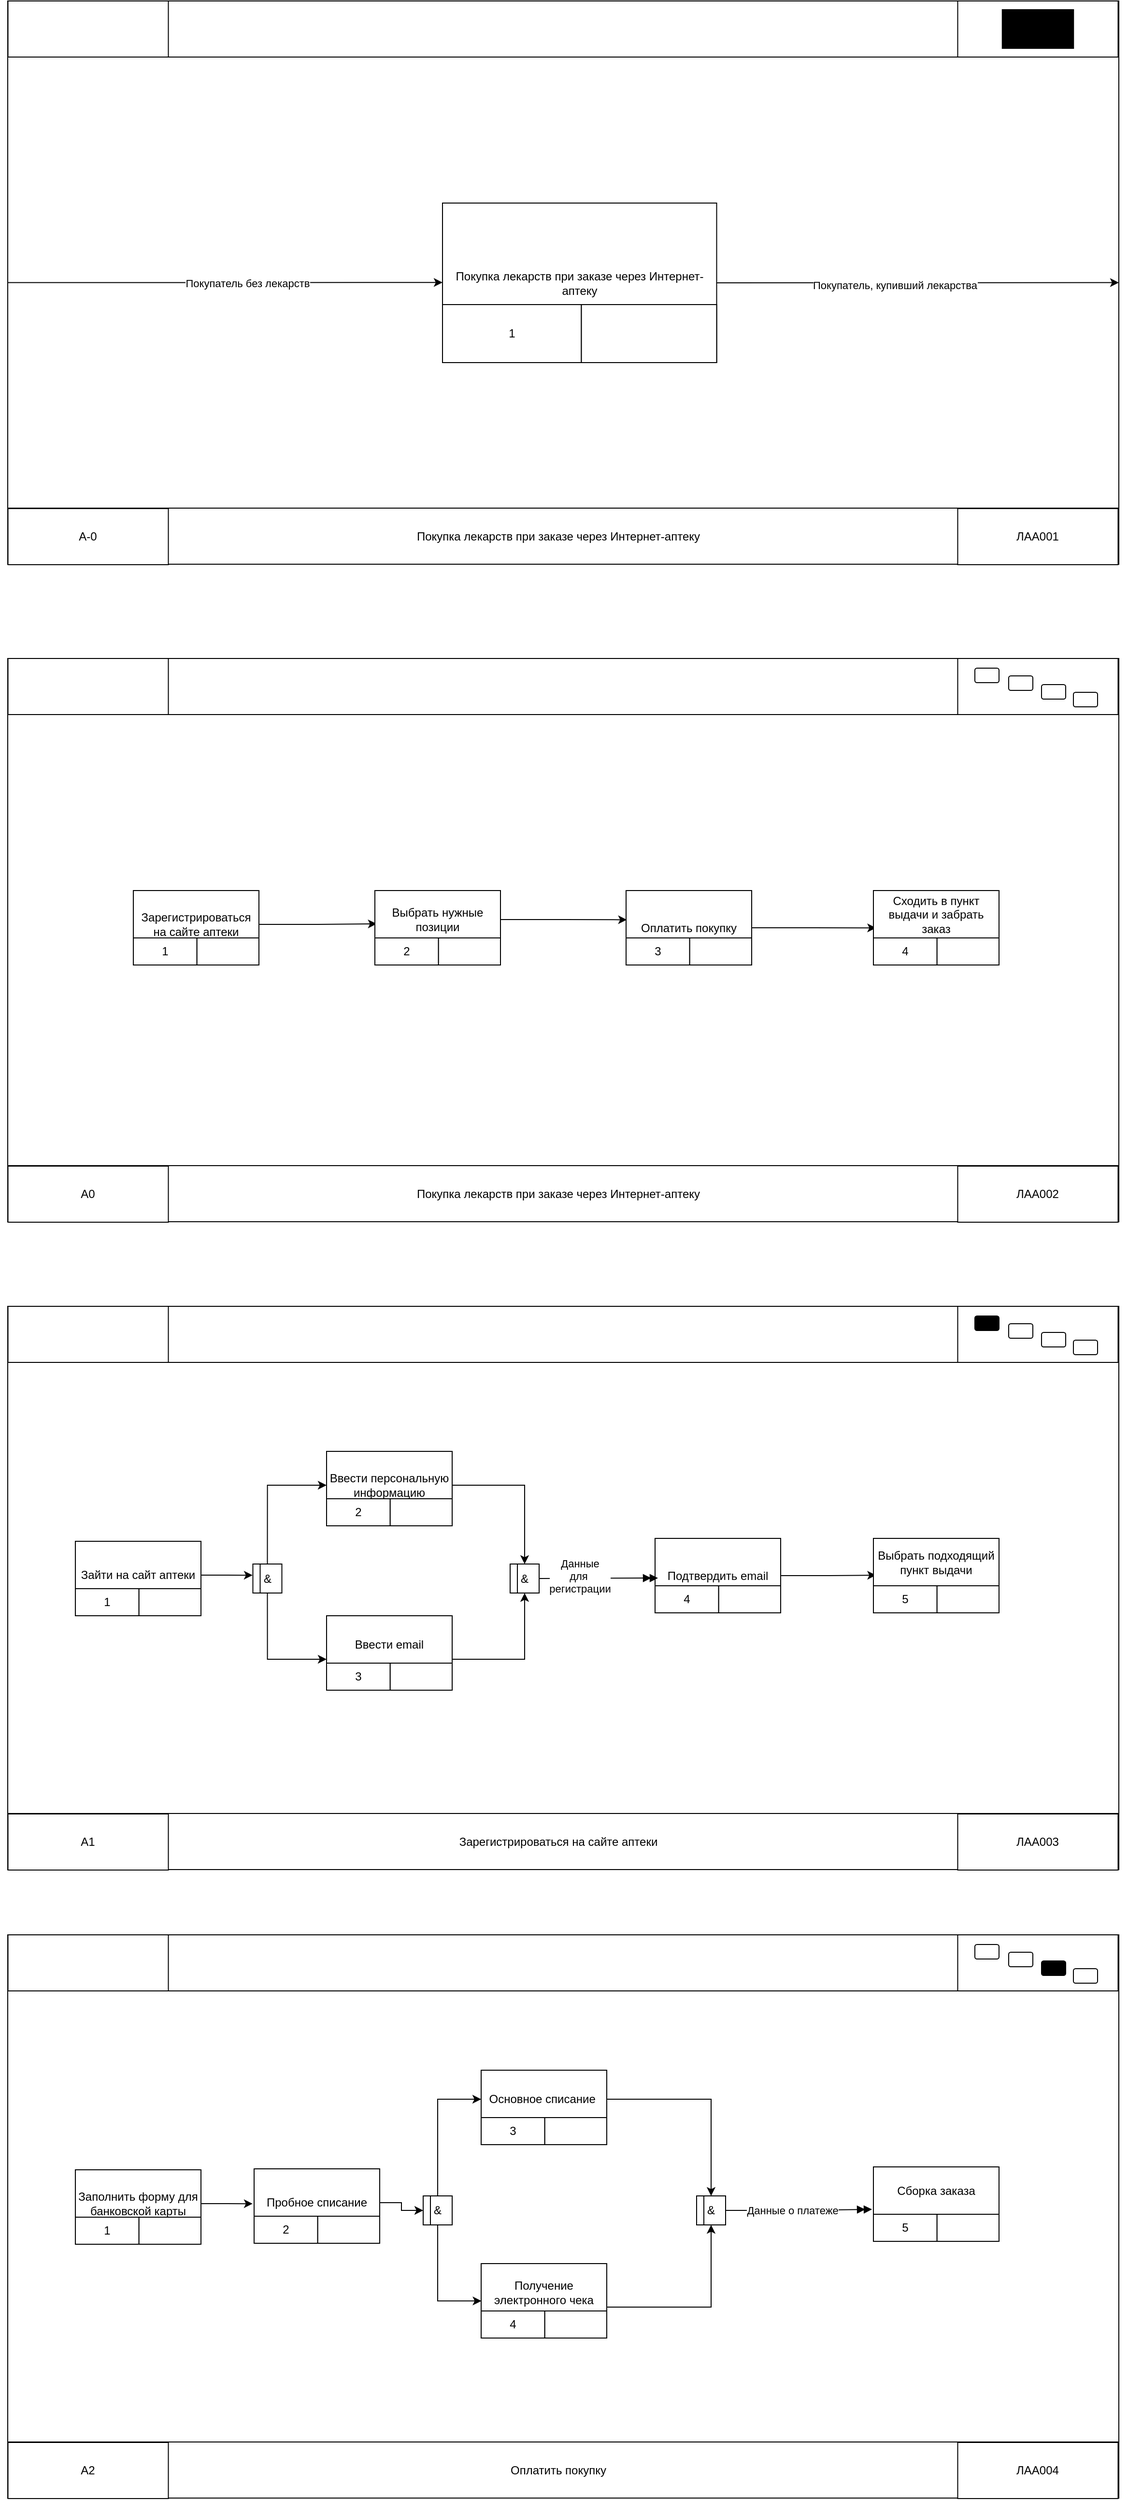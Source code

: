 <mxfile version="24.8.4">
  <diagram name="Страница — 1" id="iDgBp3p3cWLOvqGm2Bny">
    <mxGraphModel dx="2286" dy="-336" grid="1" gridSize="10" guides="1" tooltips="1" connect="1" arrows="1" fold="1" page="1" pageScale="1" pageWidth="827" pageHeight="1169" math="0" shadow="0">
      <root>
        <mxCell id="0" />
        <mxCell id="1" parent="0" />
        <mxCell id="Aoy_dAKOpZcUWK9nMYRk-1" value="" style="group" vertex="1" connectable="0" parent="1">
          <mxGeometry x="-330" y="1330" width="1150" height="583" as="geometry" />
        </mxCell>
        <mxCell id="Aoy_dAKOpZcUWK9nMYRk-2" value="" style="shape=process;whiteSpace=wrap;html=1;backgroundOutline=1;rotation=90;" vertex="1" parent="Aoy_dAKOpZcUWK9nMYRk-1">
          <mxGeometry x="283.75" y="-283.75" width="582.5" height="1150" as="geometry" />
        </mxCell>
        <mxCell id="Aoy_dAKOpZcUWK9nMYRk-3" value="" style="html=1;dashed=0;whiteSpace=wrap;" vertex="1" parent="Aoy_dAKOpZcUWK9nMYRk-1">
          <mxGeometry x="0.25" width="166" height="58" as="geometry" />
        </mxCell>
        <mxCell id="Aoy_dAKOpZcUWK9nMYRk-4" value="ЛАА001" style="html=1;dashed=0;whiteSpace=wrap;" vertex="1" parent="Aoy_dAKOpZcUWK9nMYRk-1">
          <mxGeometry x="983.25" y="525" width="166" height="58" as="geometry" />
        </mxCell>
        <mxCell id="Aoy_dAKOpZcUWK9nMYRk-5" value="" style="html=1;dashed=0;whiteSpace=wrap;" vertex="1" parent="Aoy_dAKOpZcUWK9nMYRk-1">
          <mxGeometry x="983.25" width="166" height="58" as="geometry" />
        </mxCell>
        <mxCell id="Aoy_dAKOpZcUWK9nMYRk-6" value="А-0" style="html=1;dashed=0;whiteSpace=wrap;" vertex="1" parent="Aoy_dAKOpZcUWK9nMYRk-1">
          <mxGeometry x="0.25" y="525" width="166" height="58" as="geometry" />
        </mxCell>
        <mxCell id="Aoy_dAKOpZcUWK9nMYRk-7" value="Покупка лекарств при заказе через Интернет-аптеку" style="text;html=1;align=center;verticalAlign=middle;whiteSpace=wrap;rounded=0;" vertex="1" parent="Aoy_dAKOpZcUWK9nMYRk-1">
          <mxGeometry x="160" y="539" width="820" height="30" as="geometry" />
        </mxCell>
        <mxCell id="Aoy_dAKOpZcUWK9nMYRk-8" value="" style="html=1;dashed=0;whiteSpace=wrap;fillColor=#000000;" vertex="1" parent="Aoy_dAKOpZcUWK9nMYRk-1">
          <mxGeometry x="1029.38" y="9" width="73.75" height="40" as="geometry" />
        </mxCell>
        <mxCell id="Aoy_dAKOpZcUWK9nMYRk-10" value="" style="endArrow=classic;html=1;rounded=0;exitX=0.5;exitY=1;exitDx=0;exitDy=0;entryX=0;entryY=0.498;entryDx=0;entryDy=0;entryPerimeter=0;" edge="1" parent="Aoy_dAKOpZcUWK9nMYRk-1" source="Aoy_dAKOpZcUWK9nMYRk-2" target="Aoy_dAKOpZcUWK9nMYRk-18">
          <mxGeometry width="50" height="50" relative="1" as="geometry">
            <mxPoint x="546.25" y="335" as="sourcePoint" />
            <mxPoint x="445" y="291.25" as="targetPoint" />
          </mxGeometry>
        </mxCell>
        <mxCell id="Aoy_dAKOpZcUWK9nMYRk-11" value="Покупатель без лекарств" style="edgeLabel;html=1;align=center;verticalAlign=middle;resizable=0;points=[];" vertex="1" connectable="0" parent="Aoy_dAKOpZcUWK9nMYRk-10">
          <mxGeometry x="0.1" y="-1" relative="1" as="geometry">
            <mxPoint as="offset" />
          </mxGeometry>
        </mxCell>
        <mxCell id="Aoy_dAKOpZcUWK9nMYRk-12" value="" style="endArrow=classic;html=1;rounded=0;entryX=0.5;entryY=0;entryDx=0;entryDy=0;exitX=1;exitY=0.5;exitDx=0;exitDy=0;" edge="1" parent="Aoy_dAKOpZcUWK9nMYRk-1" source="Aoy_dAKOpZcUWK9nMYRk-18" target="Aoy_dAKOpZcUWK9nMYRk-2">
          <mxGeometry width="50" height="50" relative="1" as="geometry">
            <mxPoint x="705" y="291.25" as="sourcePoint" />
            <mxPoint x="596.25" y="285" as="targetPoint" />
          </mxGeometry>
        </mxCell>
        <mxCell id="Aoy_dAKOpZcUWK9nMYRk-13" value="Покупатель, купивший лекарства" style="edgeLabel;html=1;align=center;verticalAlign=middle;resizable=0;points=[];" vertex="1" connectable="0" parent="Aoy_dAKOpZcUWK9nMYRk-12">
          <mxGeometry x="-0.119" y="-2" relative="1" as="geometry">
            <mxPoint as="offset" />
          </mxGeometry>
        </mxCell>
        <mxCell id="Aoy_dAKOpZcUWK9nMYRk-22" value="" style="group" vertex="1" connectable="0" parent="Aoy_dAKOpZcUWK9nMYRk-1">
          <mxGeometry x="450" y="209" width="283.75" height="165" as="geometry" />
        </mxCell>
        <mxCell id="Aoy_dAKOpZcUWK9nMYRk-18" value="Покупка лекарств при заказе через Интернет-аптеку" style="rounded=0;whiteSpace=wrap;html=1;" vertex="1" parent="Aoy_dAKOpZcUWK9nMYRk-22">
          <mxGeometry width="283.75" height="165" as="geometry" />
        </mxCell>
        <mxCell id="Aoy_dAKOpZcUWK9nMYRk-20" value="1" style="rounded=0;whiteSpace=wrap;html=1;" vertex="1" parent="Aoy_dAKOpZcUWK9nMYRk-22">
          <mxGeometry y="105" width="143.75" height="60" as="geometry" />
        </mxCell>
        <mxCell id="Aoy_dAKOpZcUWK9nMYRk-19" value="" style="rounded=0;whiteSpace=wrap;html=1;" vertex="1" parent="Aoy_dAKOpZcUWK9nMYRk-22">
          <mxGeometry x="143.75" y="105" width="140" height="60" as="geometry" />
        </mxCell>
        <mxCell id="Aoy_dAKOpZcUWK9nMYRk-23" value="" style="group" vertex="1" connectable="0" parent="1">
          <mxGeometry x="-330" y="2010" width="1150" height="583" as="geometry" />
        </mxCell>
        <mxCell id="Aoy_dAKOpZcUWK9nMYRk-24" value="" style="shape=process;whiteSpace=wrap;html=1;backgroundOutline=1;rotation=90;" vertex="1" parent="Aoy_dAKOpZcUWK9nMYRk-23">
          <mxGeometry x="283.75" y="-283.75" width="582.5" height="1150" as="geometry" />
        </mxCell>
        <mxCell id="Aoy_dAKOpZcUWK9nMYRk-25" value="" style="html=1;dashed=0;whiteSpace=wrap;" vertex="1" parent="Aoy_dAKOpZcUWK9nMYRk-23">
          <mxGeometry x="0.25" width="166" height="58" as="geometry" />
        </mxCell>
        <mxCell id="Aoy_dAKOpZcUWK9nMYRk-26" value="ЛАА002" style="html=1;dashed=0;whiteSpace=wrap;" vertex="1" parent="Aoy_dAKOpZcUWK9nMYRk-23">
          <mxGeometry x="983.25" y="525" width="166" height="58" as="geometry" />
        </mxCell>
        <mxCell id="Aoy_dAKOpZcUWK9nMYRk-27" value="" style="html=1;dashed=0;whiteSpace=wrap;" vertex="1" parent="Aoy_dAKOpZcUWK9nMYRk-23">
          <mxGeometry x="983.25" width="166" height="58" as="geometry" />
        </mxCell>
        <mxCell id="Aoy_dAKOpZcUWK9nMYRk-28" value="А0" style="html=1;dashed=0;whiteSpace=wrap;" vertex="1" parent="Aoy_dAKOpZcUWK9nMYRk-23">
          <mxGeometry x="0.25" y="525" width="166" height="58" as="geometry" />
        </mxCell>
        <mxCell id="Aoy_dAKOpZcUWK9nMYRk-29" value="Покупка лекарств при заказе через Интернет-аптеку" style="text;html=1;align=center;verticalAlign=middle;whiteSpace=wrap;rounded=0;" vertex="1" parent="Aoy_dAKOpZcUWK9nMYRk-23">
          <mxGeometry x="160" y="539" width="820" height="30" as="geometry" />
        </mxCell>
        <mxCell id="Aoy_dAKOpZcUWK9nMYRk-56" value="" style="rounded=1;whiteSpace=wrap;html=1;" vertex="1" parent="Aoy_dAKOpZcUWK9nMYRk-23">
          <mxGeometry x="1001" y="10" width="25" height="15" as="geometry" />
        </mxCell>
        <mxCell id="Aoy_dAKOpZcUWK9nMYRk-57" value="" style="rounded=1;whiteSpace=wrap;html=1;" vertex="1" parent="Aoy_dAKOpZcUWK9nMYRk-23">
          <mxGeometry x="1036" y="18" width="25" height="15" as="geometry" />
        </mxCell>
        <mxCell id="Aoy_dAKOpZcUWK9nMYRk-58" value="" style="rounded=1;whiteSpace=wrap;html=1;" vertex="1" parent="Aoy_dAKOpZcUWK9nMYRk-23">
          <mxGeometry x="1070" y="27" width="25" height="15" as="geometry" />
        </mxCell>
        <mxCell id="Aoy_dAKOpZcUWK9nMYRk-59" value="" style="rounded=1;whiteSpace=wrap;html=1;" vertex="1" parent="Aoy_dAKOpZcUWK9nMYRk-23">
          <mxGeometry x="1103" y="35" width="25" height="15" as="geometry" />
        </mxCell>
        <mxCell id="Aoy_dAKOpZcUWK9nMYRk-65" value="" style="group" vertex="1" connectable="0" parent="Aoy_dAKOpZcUWK9nMYRk-23">
          <mxGeometry x="130" y="240" width="130" height="77" as="geometry" />
        </mxCell>
        <mxCell id="Aoy_dAKOpZcUWK9nMYRk-93" style="edgeStyle=orthogonalEdgeStyle;rounded=0;orthogonalLoop=1;jettySize=auto;html=1;exitX=1;exitY=0.5;exitDx=0;exitDy=0;" edge="1" parent="Aoy_dAKOpZcUWK9nMYRk-65" source="Aoy_dAKOpZcUWK9nMYRk-66">
          <mxGeometry relative="1" as="geometry">
            <mxPoint x="251.895" y="34.421" as="targetPoint" />
          </mxGeometry>
        </mxCell>
        <mxCell id="Aoy_dAKOpZcUWK9nMYRk-66" value="Зарегистрироваться на сайте аптеки" style="rounded=0;whiteSpace=wrap;html=1;" vertex="1" parent="Aoy_dAKOpZcUWK9nMYRk-65">
          <mxGeometry width="130" height="70" as="geometry" />
        </mxCell>
        <mxCell id="Aoy_dAKOpZcUWK9nMYRk-67" value="1" style="rounded=0;whiteSpace=wrap;html=1;" vertex="1" parent="Aoy_dAKOpZcUWK9nMYRk-65">
          <mxGeometry y="49.0" width="65.859" height="28" as="geometry" />
        </mxCell>
        <mxCell id="Aoy_dAKOpZcUWK9nMYRk-68" value="" style="rounded=0;whiteSpace=wrap;html=1;" vertex="1" parent="Aoy_dAKOpZcUWK9nMYRk-65">
          <mxGeometry x="65.859" y="49.0" width="64.141" height="28" as="geometry" />
        </mxCell>
        <mxCell id="Aoy_dAKOpZcUWK9nMYRk-85" value="" style="group" vertex="1" connectable="0" parent="Aoy_dAKOpZcUWK9nMYRk-23">
          <mxGeometry x="640" y="240" width="130" height="77" as="geometry" />
        </mxCell>
        <mxCell id="Aoy_dAKOpZcUWK9nMYRk-96" style="edgeStyle=orthogonalEdgeStyle;rounded=0;orthogonalLoop=1;jettySize=auto;html=1;exitX=1;exitY=0.5;exitDx=0;exitDy=0;" edge="1" parent="Aoy_dAKOpZcUWK9nMYRk-85" source="Aoy_dAKOpZcUWK9nMYRk-86">
          <mxGeometry relative="1" as="geometry">
            <mxPoint x="258.737" y="38.632" as="targetPoint" />
          </mxGeometry>
        </mxCell>
        <mxCell id="Aoy_dAKOpZcUWK9nMYRk-86" value="Оплатить покупку" style="rounded=0;whiteSpace=wrap;html=1;" vertex="1" parent="Aoy_dAKOpZcUWK9nMYRk-85">
          <mxGeometry width="130" height="77" as="geometry" />
        </mxCell>
        <mxCell id="Aoy_dAKOpZcUWK9nMYRk-87" value="3" style="rounded=0;whiteSpace=wrap;html=1;" vertex="1" parent="Aoy_dAKOpZcUWK9nMYRk-85">
          <mxGeometry y="49.0" width="65.859" height="28" as="geometry" />
        </mxCell>
        <mxCell id="Aoy_dAKOpZcUWK9nMYRk-88" value="" style="rounded=0;whiteSpace=wrap;html=1;" vertex="1" parent="Aoy_dAKOpZcUWK9nMYRk-85">
          <mxGeometry x="65.859" y="49.0" width="64.141" height="28" as="geometry" />
        </mxCell>
        <mxCell id="Aoy_dAKOpZcUWK9nMYRk-81" value="" style="group" vertex="1" connectable="0" parent="Aoy_dAKOpZcUWK9nMYRk-23">
          <mxGeometry x="380" y="240" width="160" height="150.5" as="geometry" />
        </mxCell>
        <mxCell id="Aoy_dAKOpZcUWK9nMYRk-94" style="edgeStyle=orthogonalEdgeStyle;rounded=0;orthogonalLoop=1;jettySize=auto;html=1;exitX=1;exitY=0.5;exitDx=0;exitDy=0;" edge="1" parent="Aoy_dAKOpZcUWK9nMYRk-81" source="Aoy_dAKOpZcUWK9nMYRk-82">
          <mxGeometry relative="1" as="geometry">
            <mxPoint x="260.842" y="30.211" as="targetPoint" />
          </mxGeometry>
        </mxCell>
        <mxCell id="Aoy_dAKOpZcUWK9nMYRk-82" value="Выбрать нужные позиции" style="rounded=0;whiteSpace=wrap;html=1;" vertex="1" parent="Aoy_dAKOpZcUWK9nMYRk-81">
          <mxGeometry width="130" height="60" as="geometry" />
        </mxCell>
        <mxCell id="Aoy_dAKOpZcUWK9nMYRk-83" value="2" style="rounded=0;whiteSpace=wrap;html=1;" vertex="1" parent="Aoy_dAKOpZcUWK9nMYRk-81">
          <mxGeometry y="49.0" width="65.859" height="28" as="geometry" />
        </mxCell>
        <mxCell id="Aoy_dAKOpZcUWK9nMYRk-84" value="" style="rounded=0;whiteSpace=wrap;html=1;" vertex="1" parent="Aoy_dAKOpZcUWK9nMYRk-81">
          <mxGeometry x="65.859" y="49.0" width="64.141" height="28" as="geometry" />
        </mxCell>
        <mxCell id="Aoy_dAKOpZcUWK9nMYRk-89" value="" style="group" vertex="1" connectable="0" parent="Aoy_dAKOpZcUWK9nMYRk-23">
          <mxGeometry x="896" y="240" width="130" height="77" as="geometry" />
        </mxCell>
        <mxCell id="Aoy_dAKOpZcUWK9nMYRk-90" value="Сходить в пункт выдачи и забрать заказ" style="rounded=0;whiteSpace=wrap;html=1;" vertex="1" parent="Aoy_dAKOpZcUWK9nMYRk-89">
          <mxGeometry width="130" height="50" as="geometry" />
        </mxCell>
        <mxCell id="Aoy_dAKOpZcUWK9nMYRk-91" value="4" style="rounded=0;whiteSpace=wrap;html=1;" vertex="1" parent="Aoy_dAKOpZcUWK9nMYRk-89">
          <mxGeometry y="49.0" width="65.859" height="28" as="geometry" />
        </mxCell>
        <mxCell id="Aoy_dAKOpZcUWK9nMYRk-92" value="" style="rounded=0;whiteSpace=wrap;html=1;" vertex="1" parent="Aoy_dAKOpZcUWK9nMYRk-89">
          <mxGeometry x="65.859" y="49.0" width="64.141" height="28" as="geometry" />
        </mxCell>
        <mxCell id="Aoy_dAKOpZcUWK9nMYRk-97" value="" style="group" vertex="1" connectable="0" parent="1">
          <mxGeometry x="-330" y="2680" width="1150" height="583" as="geometry" />
        </mxCell>
        <mxCell id="Aoy_dAKOpZcUWK9nMYRk-98" value="" style="shape=process;whiteSpace=wrap;html=1;backgroundOutline=1;rotation=90;" vertex="1" parent="Aoy_dAKOpZcUWK9nMYRk-97">
          <mxGeometry x="283.75" y="-283.75" width="582.5" height="1150" as="geometry" />
        </mxCell>
        <mxCell id="Aoy_dAKOpZcUWK9nMYRk-99" value="" style="html=1;dashed=0;whiteSpace=wrap;" vertex="1" parent="Aoy_dAKOpZcUWK9nMYRk-97">
          <mxGeometry x="0.25" width="166" height="58" as="geometry" />
        </mxCell>
        <mxCell id="Aoy_dAKOpZcUWK9nMYRk-100" value="ЛАА003" style="html=1;dashed=0;whiteSpace=wrap;" vertex="1" parent="Aoy_dAKOpZcUWK9nMYRk-97">
          <mxGeometry x="983.25" y="525" width="166" height="58" as="geometry" />
        </mxCell>
        <mxCell id="Aoy_dAKOpZcUWK9nMYRk-101" value="" style="html=1;dashed=0;whiteSpace=wrap;" vertex="1" parent="Aoy_dAKOpZcUWK9nMYRk-97">
          <mxGeometry x="983.25" width="166" height="58" as="geometry" />
        </mxCell>
        <mxCell id="Aoy_dAKOpZcUWK9nMYRk-102" value="А1" style="html=1;dashed=0;whiteSpace=wrap;" vertex="1" parent="Aoy_dAKOpZcUWK9nMYRk-97">
          <mxGeometry x="0.25" y="525" width="166" height="58" as="geometry" />
        </mxCell>
        <mxCell id="Aoy_dAKOpZcUWK9nMYRk-103" value="Зарегистрироваться на сайте аптеки" style="text;html=1;align=center;verticalAlign=middle;whiteSpace=wrap;rounded=0;" vertex="1" parent="Aoy_dAKOpZcUWK9nMYRk-97">
          <mxGeometry x="160" y="539" width="820" height="30" as="geometry" />
        </mxCell>
        <mxCell id="Aoy_dAKOpZcUWK9nMYRk-104" value="" style="rounded=1;whiteSpace=wrap;html=1;fillColor=#000000;" vertex="1" parent="Aoy_dAKOpZcUWK9nMYRk-97">
          <mxGeometry x="1001" y="10" width="25" height="15" as="geometry" />
        </mxCell>
        <mxCell id="Aoy_dAKOpZcUWK9nMYRk-105" value="" style="rounded=1;whiteSpace=wrap;html=1;" vertex="1" parent="Aoy_dAKOpZcUWK9nMYRk-97">
          <mxGeometry x="1036" y="18" width="25" height="15" as="geometry" />
        </mxCell>
        <mxCell id="Aoy_dAKOpZcUWK9nMYRk-106" value="" style="rounded=1;whiteSpace=wrap;html=1;" vertex="1" parent="Aoy_dAKOpZcUWK9nMYRk-97">
          <mxGeometry x="1070" y="27" width="25" height="15" as="geometry" />
        </mxCell>
        <mxCell id="Aoy_dAKOpZcUWK9nMYRk-107" value="" style="rounded=1;whiteSpace=wrap;html=1;" vertex="1" parent="Aoy_dAKOpZcUWK9nMYRk-97">
          <mxGeometry x="1103" y="35" width="25" height="15" as="geometry" />
        </mxCell>
        <mxCell id="Aoy_dAKOpZcUWK9nMYRk-108" value="" style="group" vertex="1" connectable="0" parent="Aoy_dAKOpZcUWK9nMYRk-97">
          <mxGeometry x="330" y="150" width="130" height="77" as="geometry" />
        </mxCell>
        <mxCell id="Aoy_dAKOpZcUWK9nMYRk-110" value="Ввести персональную информацию" style="rounded=0;whiteSpace=wrap;html=1;" vertex="1" parent="Aoy_dAKOpZcUWK9nMYRk-108">
          <mxGeometry width="130" height="70" as="geometry" />
        </mxCell>
        <mxCell id="Aoy_dAKOpZcUWK9nMYRk-111" value="2" style="rounded=0;whiteSpace=wrap;html=1;" vertex="1" parent="Aoy_dAKOpZcUWK9nMYRk-108">
          <mxGeometry y="49.0" width="65.859" height="28" as="geometry" />
        </mxCell>
        <mxCell id="Aoy_dAKOpZcUWK9nMYRk-112" value="" style="rounded=0;whiteSpace=wrap;html=1;" vertex="1" parent="Aoy_dAKOpZcUWK9nMYRk-108">
          <mxGeometry x="65.859" y="49.0" width="64.141" height="28" as="geometry" />
        </mxCell>
        <mxCell id="Aoy_dAKOpZcUWK9nMYRk-113" value="" style="group" vertex="1" connectable="0" parent="Aoy_dAKOpZcUWK9nMYRk-97">
          <mxGeometry x="670" y="240" width="130" height="77" as="geometry" />
        </mxCell>
        <mxCell id="Aoy_dAKOpZcUWK9nMYRk-185" style="edgeStyle=orthogonalEdgeStyle;rounded=0;orthogonalLoop=1;jettySize=auto;html=1;exitX=1;exitY=0.5;exitDx=0;exitDy=0;" edge="1" parent="Aoy_dAKOpZcUWK9nMYRk-113" source="Aoy_dAKOpZcUWK9nMYRk-115">
          <mxGeometry relative="1" as="geometry">
            <mxPoint x="228.737" y="38.105" as="targetPoint" />
          </mxGeometry>
        </mxCell>
        <mxCell id="Aoy_dAKOpZcUWK9nMYRk-115" value="Подтвердить email" style="rounded=0;whiteSpace=wrap;html=1;" vertex="1" parent="Aoy_dAKOpZcUWK9nMYRk-113">
          <mxGeometry width="130" height="77" as="geometry" />
        </mxCell>
        <mxCell id="Aoy_dAKOpZcUWK9nMYRk-116" value="4" style="rounded=0;whiteSpace=wrap;html=1;" vertex="1" parent="Aoy_dAKOpZcUWK9nMYRk-113">
          <mxGeometry y="49.0" width="65.859" height="28" as="geometry" />
        </mxCell>
        <mxCell id="Aoy_dAKOpZcUWK9nMYRk-117" value="" style="rounded=0;whiteSpace=wrap;html=1;" vertex="1" parent="Aoy_dAKOpZcUWK9nMYRk-113">
          <mxGeometry x="65.859" y="49.0" width="64.141" height="28" as="geometry" />
        </mxCell>
        <mxCell id="Aoy_dAKOpZcUWK9nMYRk-118" value="" style="group" vertex="1" connectable="0" parent="Aoy_dAKOpZcUWK9nMYRk-97">
          <mxGeometry x="330" y="320" width="160" height="150.5" as="geometry" />
        </mxCell>
        <mxCell id="Aoy_dAKOpZcUWK9nMYRk-120" value="Ввести email" style="rounded=0;whiteSpace=wrap;html=1;" vertex="1" parent="Aoy_dAKOpZcUWK9nMYRk-118">
          <mxGeometry width="130" height="60" as="geometry" />
        </mxCell>
        <mxCell id="Aoy_dAKOpZcUWK9nMYRk-121" value="3" style="rounded=0;whiteSpace=wrap;html=1;" vertex="1" parent="Aoy_dAKOpZcUWK9nMYRk-118">
          <mxGeometry y="49.0" width="65.859" height="28" as="geometry" />
        </mxCell>
        <mxCell id="Aoy_dAKOpZcUWK9nMYRk-122" value="" style="rounded=0;whiteSpace=wrap;html=1;" vertex="1" parent="Aoy_dAKOpZcUWK9nMYRk-118">
          <mxGeometry x="65.859" y="49.0" width="64.141" height="28" as="geometry" />
        </mxCell>
        <mxCell id="Aoy_dAKOpZcUWK9nMYRk-123" value="" style="group" vertex="1" connectable="0" parent="Aoy_dAKOpZcUWK9nMYRk-97">
          <mxGeometry x="896" y="240" width="130" height="77" as="geometry" />
        </mxCell>
        <mxCell id="Aoy_dAKOpZcUWK9nMYRk-124" value="Выбрать подходящий пункт выдачи" style="rounded=0;whiteSpace=wrap;html=1;" vertex="1" parent="Aoy_dAKOpZcUWK9nMYRk-123">
          <mxGeometry width="130" height="50" as="geometry" />
        </mxCell>
        <mxCell id="Aoy_dAKOpZcUWK9nMYRk-125" value="5" style="rounded=0;whiteSpace=wrap;html=1;" vertex="1" parent="Aoy_dAKOpZcUWK9nMYRk-123">
          <mxGeometry y="49.0" width="65.859" height="28" as="geometry" />
        </mxCell>
        <mxCell id="Aoy_dAKOpZcUWK9nMYRk-126" value="" style="rounded=0;whiteSpace=wrap;html=1;" vertex="1" parent="Aoy_dAKOpZcUWK9nMYRk-123">
          <mxGeometry x="65.859" y="49.0" width="64.141" height="28" as="geometry" />
        </mxCell>
        <mxCell id="Aoy_dAKOpZcUWK9nMYRk-127" value="" style="group" vertex="1" connectable="0" parent="Aoy_dAKOpZcUWK9nMYRk-97">
          <mxGeometry x="70" y="243" width="130" height="77" as="geometry" />
        </mxCell>
        <mxCell id="Aoy_dAKOpZcUWK9nMYRk-136" style="edgeStyle=orthogonalEdgeStyle;rounded=0;orthogonalLoop=1;jettySize=auto;html=1;exitX=1;exitY=0.5;exitDx=0;exitDy=0;" edge="1" parent="Aoy_dAKOpZcUWK9nMYRk-127" source="Aoy_dAKOpZcUWK9nMYRk-129">
          <mxGeometry relative="1" as="geometry">
            <mxPoint x="183.474" y="35.105" as="targetPoint" />
          </mxGeometry>
        </mxCell>
        <mxCell id="Aoy_dAKOpZcUWK9nMYRk-129" value="Зайти на сайт аптеки" style="rounded=0;whiteSpace=wrap;html=1;" vertex="1" parent="Aoy_dAKOpZcUWK9nMYRk-127">
          <mxGeometry width="130" height="70" as="geometry" />
        </mxCell>
        <mxCell id="Aoy_dAKOpZcUWK9nMYRk-130" value="1" style="rounded=0;whiteSpace=wrap;html=1;" vertex="1" parent="Aoy_dAKOpZcUWK9nMYRk-127">
          <mxGeometry y="49.0" width="65.859" height="28" as="geometry" />
        </mxCell>
        <mxCell id="Aoy_dAKOpZcUWK9nMYRk-131" value="" style="rounded=0;whiteSpace=wrap;html=1;" vertex="1" parent="Aoy_dAKOpZcUWK9nMYRk-127">
          <mxGeometry x="65.859" y="49.0" width="64.141" height="28" as="geometry" />
        </mxCell>
        <mxCell id="Aoy_dAKOpZcUWK9nMYRk-135" value="" style="group" vertex="1" connectable="0" parent="Aoy_dAKOpZcUWK9nMYRk-97">
          <mxGeometry x="253.75" y="266.5" width="30" height="30" as="geometry" />
        </mxCell>
        <mxCell id="Aoy_dAKOpZcUWK9nMYRk-133" value="&amp;amp;" style="rounded=0;whiteSpace=wrap;html=1;" vertex="1" parent="Aoy_dAKOpZcUWK9nMYRk-135">
          <mxGeometry width="30" height="30" as="geometry" />
        </mxCell>
        <mxCell id="Aoy_dAKOpZcUWK9nMYRk-134" value="" style="endArrow=none;html=1;rounded=0;entryX=0.25;entryY=0;entryDx=0;entryDy=0;exitX=0.25;exitY=1;exitDx=0;exitDy=0;" edge="1" parent="Aoy_dAKOpZcUWK9nMYRk-135" source="Aoy_dAKOpZcUWK9nMYRk-133" target="Aoy_dAKOpZcUWK9nMYRk-133">
          <mxGeometry width="50" height="50" relative="1" as="geometry">
            <mxPoint x="40" y="60" as="sourcePoint" />
            <mxPoint x="90" y="10" as="targetPoint" />
          </mxGeometry>
        </mxCell>
        <mxCell id="Aoy_dAKOpZcUWK9nMYRk-137" style="edgeStyle=orthogonalEdgeStyle;rounded=0;orthogonalLoop=1;jettySize=auto;html=1;exitX=0.5;exitY=0;exitDx=0;exitDy=0;entryX=0;entryY=0.5;entryDx=0;entryDy=0;" edge="1" parent="Aoy_dAKOpZcUWK9nMYRk-97" source="Aoy_dAKOpZcUWK9nMYRk-133" target="Aoy_dAKOpZcUWK9nMYRk-110">
          <mxGeometry relative="1" as="geometry" />
        </mxCell>
        <mxCell id="Aoy_dAKOpZcUWK9nMYRk-138" style="edgeStyle=orthogonalEdgeStyle;rounded=0;orthogonalLoop=1;jettySize=auto;html=1;exitX=0.5;exitY=1;exitDx=0;exitDy=0;entryX=0;entryY=0.75;entryDx=0;entryDy=0;" edge="1" parent="Aoy_dAKOpZcUWK9nMYRk-97" source="Aoy_dAKOpZcUWK9nMYRk-133" target="Aoy_dAKOpZcUWK9nMYRk-120">
          <mxGeometry relative="1" as="geometry" />
        </mxCell>
        <mxCell id="Aoy_dAKOpZcUWK9nMYRk-177" value="" style="group" vertex="1" connectable="0" parent="Aoy_dAKOpZcUWK9nMYRk-97">
          <mxGeometry x="520" y="266.5" width="30" height="30" as="geometry" />
        </mxCell>
        <mxCell id="Aoy_dAKOpZcUWK9nMYRk-183" style="edgeStyle=orthogonalEdgeStyle;rounded=0;orthogonalLoop=1;jettySize=auto;html=1;exitX=1;exitY=0.5;exitDx=0;exitDy=0;endArrow=doubleBlock;endFill=1;" edge="1" parent="Aoy_dAKOpZcUWK9nMYRk-177" source="Aoy_dAKOpZcUWK9nMYRk-178">
          <mxGeometry relative="1" as="geometry">
            <mxPoint x="153" y="14.5" as="targetPoint" />
          </mxGeometry>
        </mxCell>
        <mxCell id="Aoy_dAKOpZcUWK9nMYRk-184" value="Данные&lt;div&gt;для&amp;nbsp;&lt;/div&gt;&lt;div&gt;регистрации&lt;/div&gt;" style="edgeLabel;html=1;align=center;verticalAlign=middle;resizable=0;points=[];" vertex="1" connectable="0" parent="Aoy_dAKOpZcUWK9nMYRk-183">
          <mxGeometry x="-0.317" y="3" relative="1" as="geometry">
            <mxPoint as="offset" />
          </mxGeometry>
        </mxCell>
        <mxCell id="Aoy_dAKOpZcUWK9nMYRk-178" value="&amp;amp;" style="rounded=0;whiteSpace=wrap;html=1;" vertex="1" parent="Aoy_dAKOpZcUWK9nMYRk-177">
          <mxGeometry width="30" height="30" as="geometry" />
        </mxCell>
        <mxCell id="Aoy_dAKOpZcUWK9nMYRk-179" value="" style="endArrow=none;html=1;rounded=0;entryX=0.25;entryY=0;entryDx=0;entryDy=0;exitX=0.25;exitY=1;exitDx=0;exitDy=0;" edge="1" parent="Aoy_dAKOpZcUWK9nMYRk-177" source="Aoy_dAKOpZcUWK9nMYRk-178" target="Aoy_dAKOpZcUWK9nMYRk-178">
          <mxGeometry width="50" height="50" relative="1" as="geometry">
            <mxPoint x="40" y="60" as="sourcePoint" />
            <mxPoint x="90" y="10" as="targetPoint" />
          </mxGeometry>
        </mxCell>
        <mxCell id="Aoy_dAKOpZcUWK9nMYRk-180" style="edgeStyle=orthogonalEdgeStyle;rounded=0;orthogonalLoop=1;jettySize=auto;html=1;exitX=1;exitY=0.5;exitDx=0;exitDy=0;entryX=0.5;entryY=0;entryDx=0;entryDy=0;" edge="1" parent="Aoy_dAKOpZcUWK9nMYRk-97" source="Aoy_dAKOpZcUWK9nMYRk-110" target="Aoy_dAKOpZcUWK9nMYRk-178">
          <mxGeometry relative="1" as="geometry" />
        </mxCell>
        <mxCell id="Aoy_dAKOpZcUWK9nMYRk-182" style="edgeStyle=orthogonalEdgeStyle;rounded=0;orthogonalLoop=1;jettySize=auto;html=1;exitX=1;exitY=0.75;exitDx=0;exitDy=0;entryX=0.5;entryY=1;entryDx=0;entryDy=0;" edge="1" parent="Aoy_dAKOpZcUWK9nMYRk-97" source="Aoy_dAKOpZcUWK9nMYRk-120" target="Aoy_dAKOpZcUWK9nMYRk-178">
          <mxGeometry relative="1" as="geometry" />
        </mxCell>
        <mxCell id="Aoy_dAKOpZcUWK9nMYRk-187" value="" style="group;fillColor=default;" vertex="1" connectable="0" parent="1">
          <mxGeometry x="-330" y="3330" width="1150" height="583" as="geometry" />
        </mxCell>
        <mxCell id="Aoy_dAKOpZcUWK9nMYRk-188" value="" style="shape=process;whiteSpace=wrap;html=1;backgroundOutline=1;rotation=90;" vertex="1" parent="Aoy_dAKOpZcUWK9nMYRk-187">
          <mxGeometry x="283.75" y="-283.75" width="582.5" height="1150" as="geometry" />
        </mxCell>
        <mxCell id="Aoy_dAKOpZcUWK9nMYRk-189" value="" style="html=1;dashed=0;whiteSpace=wrap;" vertex="1" parent="Aoy_dAKOpZcUWK9nMYRk-187">
          <mxGeometry x="0.25" width="166" height="58" as="geometry" />
        </mxCell>
        <mxCell id="Aoy_dAKOpZcUWK9nMYRk-190" value="ЛАА004" style="html=1;dashed=0;whiteSpace=wrap;" vertex="1" parent="Aoy_dAKOpZcUWK9nMYRk-187">
          <mxGeometry x="983.25" y="525" width="166" height="58" as="geometry" />
        </mxCell>
        <mxCell id="Aoy_dAKOpZcUWK9nMYRk-191" value="" style="html=1;dashed=0;whiteSpace=wrap;" vertex="1" parent="Aoy_dAKOpZcUWK9nMYRk-187">
          <mxGeometry x="983.25" width="166" height="58" as="geometry" />
        </mxCell>
        <mxCell id="Aoy_dAKOpZcUWK9nMYRk-192" value="А2" style="html=1;dashed=0;whiteSpace=wrap;" vertex="1" parent="Aoy_dAKOpZcUWK9nMYRk-187">
          <mxGeometry x="0.25" y="525" width="166" height="58" as="geometry" />
        </mxCell>
        <mxCell id="Aoy_dAKOpZcUWK9nMYRk-193" value="Оплатить покупку" style="text;html=1;align=center;verticalAlign=middle;whiteSpace=wrap;rounded=0;" vertex="1" parent="Aoy_dAKOpZcUWK9nMYRk-187">
          <mxGeometry x="160" y="539" width="820" height="30" as="geometry" />
        </mxCell>
        <mxCell id="Aoy_dAKOpZcUWK9nMYRk-194" value="" style="rounded=1;whiteSpace=wrap;html=1;fillColor=#FFFFFF;" vertex="1" parent="Aoy_dAKOpZcUWK9nMYRk-187">
          <mxGeometry x="1001" y="10" width="25" height="15" as="geometry" />
        </mxCell>
        <mxCell id="Aoy_dAKOpZcUWK9nMYRk-195" value="" style="rounded=1;whiteSpace=wrap;html=1;" vertex="1" parent="Aoy_dAKOpZcUWK9nMYRk-187">
          <mxGeometry x="1036" y="18" width="25" height="15" as="geometry" />
        </mxCell>
        <mxCell id="Aoy_dAKOpZcUWK9nMYRk-196" value="" style="rounded=1;whiteSpace=wrap;html=1;fillColor=#000000;" vertex="1" parent="Aoy_dAKOpZcUWK9nMYRk-187">
          <mxGeometry x="1070" y="27" width="25" height="15" as="geometry" />
        </mxCell>
        <mxCell id="Aoy_dAKOpZcUWK9nMYRk-197" value="" style="rounded=1;whiteSpace=wrap;html=1;" vertex="1" parent="Aoy_dAKOpZcUWK9nMYRk-187">
          <mxGeometry x="1103" y="35" width="25" height="15" as="geometry" />
        </mxCell>
        <mxCell id="Aoy_dAKOpZcUWK9nMYRk-198" value="" style="group" vertex="1" connectable="0" parent="Aoy_dAKOpZcUWK9nMYRk-187">
          <mxGeometry x="255" y="242" width="130" height="77" as="geometry" />
        </mxCell>
        <mxCell id="Aoy_dAKOpZcUWK9nMYRk-199" value="Пробное списание" style="rounded=0;whiteSpace=wrap;html=1;" vertex="1" parent="Aoy_dAKOpZcUWK9nMYRk-198">
          <mxGeometry width="130" height="70" as="geometry" />
        </mxCell>
        <mxCell id="Aoy_dAKOpZcUWK9nMYRk-200" value="2" style="rounded=0;whiteSpace=wrap;html=1;" vertex="1" parent="Aoy_dAKOpZcUWK9nMYRk-198">
          <mxGeometry y="49.0" width="65.859" height="28" as="geometry" />
        </mxCell>
        <mxCell id="Aoy_dAKOpZcUWK9nMYRk-201" value="" style="rounded=0;whiteSpace=wrap;html=1;" vertex="1" parent="Aoy_dAKOpZcUWK9nMYRk-198">
          <mxGeometry x="65.859" y="49.0" width="64.141" height="28" as="geometry" />
        </mxCell>
        <mxCell id="Aoy_dAKOpZcUWK9nMYRk-202" value="" style="group" vertex="1" connectable="0" parent="Aoy_dAKOpZcUWK9nMYRk-187">
          <mxGeometry x="490" y="340" width="130" height="77" as="geometry" />
        </mxCell>
        <mxCell id="Aoy_dAKOpZcUWK9nMYRk-204" value="Получение электронного чека" style="rounded=0;whiteSpace=wrap;html=1;" vertex="1" parent="Aoy_dAKOpZcUWK9nMYRk-202">
          <mxGeometry width="130" height="60" as="geometry" />
        </mxCell>
        <mxCell id="Aoy_dAKOpZcUWK9nMYRk-205" value="4" style="rounded=0;whiteSpace=wrap;html=1;" vertex="1" parent="Aoy_dAKOpZcUWK9nMYRk-202">
          <mxGeometry y="49.0" width="65.859" height="28" as="geometry" />
        </mxCell>
        <mxCell id="Aoy_dAKOpZcUWK9nMYRk-206" value="" style="rounded=0;whiteSpace=wrap;html=1;" vertex="1" parent="Aoy_dAKOpZcUWK9nMYRk-202">
          <mxGeometry x="65.859" y="49.0" width="64.141" height="28" as="geometry" />
        </mxCell>
        <mxCell id="Aoy_dAKOpZcUWK9nMYRk-207" value="" style="group" vertex="1" connectable="0" parent="Aoy_dAKOpZcUWK9nMYRk-187">
          <mxGeometry x="490" y="140" width="160" height="150.5" as="geometry" />
        </mxCell>
        <mxCell id="Aoy_dAKOpZcUWK9nMYRk-208" value="Основное списание&amp;nbsp;" style="rounded=0;whiteSpace=wrap;html=1;" vertex="1" parent="Aoy_dAKOpZcUWK9nMYRk-207">
          <mxGeometry width="130" height="60" as="geometry" />
        </mxCell>
        <mxCell id="Aoy_dAKOpZcUWK9nMYRk-209" value="3" style="rounded=0;whiteSpace=wrap;html=1;" vertex="1" parent="Aoy_dAKOpZcUWK9nMYRk-207">
          <mxGeometry y="49.0" width="65.859" height="28" as="geometry" />
        </mxCell>
        <mxCell id="Aoy_dAKOpZcUWK9nMYRk-210" value="" style="rounded=0;whiteSpace=wrap;html=1;" vertex="1" parent="Aoy_dAKOpZcUWK9nMYRk-207">
          <mxGeometry x="65.859" y="49.0" width="64.141" height="28" as="geometry" />
        </mxCell>
        <mxCell id="Aoy_dAKOpZcUWK9nMYRk-211" value="" style="group" vertex="1" connectable="0" parent="Aoy_dAKOpZcUWK9nMYRk-187">
          <mxGeometry x="896" y="240" width="130" height="77" as="geometry" />
        </mxCell>
        <mxCell id="Aoy_dAKOpZcUWK9nMYRk-212" value="Сборка заказа" style="rounded=0;whiteSpace=wrap;html=1;" vertex="1" parent="Aoy_dAKOpZcUWK9nMYRk-211">
          <mxGeometry width="130" height="50" as="geometry" />
        </mxCell>
        <mxCell id="Aoy_dAKOpZcUWK9nMYRk-213" value="5" style="rounded=0;whiteSpace=wrap;html=1;" vertex="1" parent="Aoy_dAKOpZcUWK9nMYRk-211">
          <mxGeometry y="49.0" width="65.859" height="28" as="geometry" />
        </mxCell>
        <mxCell id="Aoy_dAKOpZcUWK9nMYRk-214" value="" style="rounded=0;whiteSpace=wrap;html=1;" vertex="1" parent="Aoy_dAKOpZcUWK9nMYRk-211">
          <mxGeometry x="65.859" y="49.0" width="64.141" height="28" as="geometry" />
        </mxCell>
        <mxCell id="Aoy_dAKOpZcUWK9nMYRk-215" value="" style="group" vertex="1" connectable="0" parent="Aoy_dAKOpZcUWK9nMYRk-187">
          <mxGeometry x="70" y="243" width="130" height="77" as="geometry" />
        </mxCell>
        <mxCell id="Aoy_dAKOpZcUWK9nMYRk-216" style="edgeStyle=orthogonalEdgeStyle;rounded=0;orthogonalLoop=1;jettySize=auto;html=1;exitX=1;exitY=0.5;exitDx=0;exitDy=0;" edge="1" parent="Aoy_dAKOpZcUWK9nMYRk-215" source="Aoy_dAKOpZcUWK9nMYRk-217">
          <mxGeometry relative="1" as="geometry">
            <mxPoint x="183.474" y="35.105" as="targetPoint" />
          </mxGeometry>
        </mxCell>
        <mxCell id="Aoy_dAKOpZcUWK9nMYRk-217" value="Заполнить форму для банковской карты" style="rounded=0;whiteSpace=wrap;html=1;" vertex="1" parent="Aoy_dAKOpZcUWK9nMYRk-215">
          <mxGeometry width="130" height="70" as="geometry" />
        </mxCell>
        <mxCell id="Aoy_dAKOpZcUWK9nMYRk-218" value="1" style="rounded=0;whiteSpace=wrap;html=1;" vertex="1" parent="Aoy_dAKOpZcUWK9nMYRk-215">
          <mxGeometry y="49.0" width="65.859" height="28" as="geometry" />
        </mxCell>
        <mxCell id="Aoy_dAKOpZcUWK9nMYRk-219" value="" style="rounded=0;whiteSpace=wrap;html=1;" vertex="1" parent="Aoy_dAKOpZcUWK9nMYRk-215">
          <mxGeometry x="65.859" y="49.0" width="64.141" height="28" as="geometry" />
        </mxCell>
        <mxCell id="Aoy_dAKOpZcUWK9nMYRk-220" value="" style="group" vertex="1" connectable="0" parent="Aoy_dAKOpZcUWK9nMYRk-187">
          <mxGeometry x="713" y="270" width="30" height="30" as="geometry" />
        </mxCell>
        <mxCell id="Aoy_dAKOpZcUWK9nMYRk-239" style="edgeStyle=orthogonalEdgeStyle;rounded=0;orthogonalLoop=1;jettySize=auto;html=1;exitX=1;exitY=0.5;exitDx=0;exitDy=0;endArrow=doubleBlock;endFill=1;" edge="1" parent="Aoy_dAKOpZcUWK9nMYRk-220" source="Aoy_dAKOpZcUWK9nMYRk-221">
          <mxGeometry relative="1" as="geometry">
            <mxPoint x="181.526" y="13.895" as="targetPoint" />
          </mxGeometry>
        </mxCell>
        <mxCell id="Aoy_dAKOpZcUWK9nMYRk-240" value="Данные о платеже" style="edgeLabel;html=1;align=center;verticalAlign=middle;resizable=0;points=[];" vertex="1" connectable="0" parent="Aoy_dAKOpZcUWK9nMYRk-239">
          <mxGeometry x="-0.101" relative="1" as="geometry">
            <mxPoint as="offset" />
          </mxGeometry>
        </mxCell>
        <mxCell id="Aoy_dAKOpZcUWK9nMYRk-221" value="&amp;amp;" style="rounded=0;whiteSpace=wrap;html=1;" vertex="1" parent="Aoy_dAKOpZcUWK9nMYRk-220">
          <mxGeometry width="30" height="30" as="geometry" />
        </mxCell>
        <mxCell id="Aoy_dAKOpZcUWK9nMYRk-222" value="" style="endArrow=none;html=1;rounded=0;entryX=0.25;entryY=0;entryDx=0;entryDy=0;exitX=0.25;exitY=1;exitDx=0;exitDy=0;" edge="1" parent="Aoy_dAKOpZcUWK9nMYRk-220" source="Aoy_dAKOpZcUWK9nMYRk-221" target="Aoy_dAKOpZcUWK9nMYRk-221">
          <mxGeometry width="50" height="50" relative="1" as="geometry">
            <mxPoint x="40" y="60" as="sourcePoint" />
            <mxPoint x="90" y="10" as="targetPoint" />
          </mxGeometry>
        </mxCell>
        <mxCell id="Aoy_dAKOpZcUWK9nMYRk-225" value="" style="group" vertex="1" connectable="0" parent="Aoy_dAKOpZcUWK9nMYRk-187">
          <mxGeometry x="430" y="270" width="30" height="30" as="geometry" />
        </mxCell>
        <mxCell id="Aoy_dAKOpZcUWK9nMYRk-228" value="&amp;amp;" style="rounded=0;whiteSpace=wrap;html=1;" vertex="1" parent="Aoy_dAKOpZcUWK9nMYRk-225">
          <mxGeometry width="30" height="30" as="geometry" />
        </mxCell>
        <mxCell id="Aoy_dAKOpZcUWK9nMYRk-229" value="" style="endArrow=none;html=1;rounded=0;entryX=0.25;entryY=0;entryDx=0;entryDy=0;exitX=0.25;exitY=1;exitDx=0;exitDy=0;" edge="1" parent="Aoy_dAKOpZcUWK9nMYRk-225" source="Aoy_dAKOpZcUWK9nMYRk-228" target="Aoy_dAKOpZcUWK9nMYRk-228">
          <mxGeometry width="50" height="50" relative="1" as="geometry">
            <mxPoint x="40" y="60" as="sourcePoint" />
            <mxPoint x="90" y="10" as="targetPoint" />
          </mxGeometry>
        </mxCell>
        <mxCell id="Aoy_dAKOpZcUWK9nMYRk-233" style="edgeStyle=orthogonalEdgeStyle;rounded=0;orthogonalLoop=1;jettySize=auto;html=1;exitX=1;exitY=0.5;exitDx=0;exitDy=0;entryX=0;entryY=0.5;entryDx=0;entryDy=0;" edge="1" parent="Aoy_dAKOpZcUWK9nMYRk-187" source="Aoy_dAKOpZcUWK9nMYRk-199" target="Aoy_dAKOpZcUWK9nMYRk-228">
          <mxGeometry relative="1" as="geometry" />
        </mxCell>
        <mxCell id="Aoy_dAKOpZcUWK9nMYRk-234" style="edgeStyle=orthogonalEdgeStyle;rounded=0;orthogonalLoop=1;jettySize=auto;html=1;exitX=0.5;exitY=0;exitDx=0;exitDy=0;entryX=0;entryY=0.5;entryDx=0;entryDy=0;" edge="1" parent="Aoy_dAKOpZcUWK9nMYRk-187" source="Aoy_dAKOpZcUWK9nMYRk-228" target="Aoy_dAKOpZcUWK9nMYRk-208">
          <mxGeometry relative="1" as="geometry" />
        </mxCell>
        <mxCell id="Aoy_dAKOpZcUWK9nMYRk-236" style="edgeStyle=orthogonalEdgeStyle;rounded=0;orthogonalLoop=1;jettySize=auto;html=1;exitX=0.5;exitY=1;exitDx=0;exitDy=0;entryX=0.002;entryY=0.644;entryDx=0;entryDy=0;entryPerimeter=0;" edge="1" parent="Aoy_dAKOpZcUWK9nMYRk-187" source="Aoy_dAKOpZcUWK9nMYRk-228" target="Aoy_dAKOpZcUWK9nMYRk-204">
          <mxGeometry relative="1" as="geometry" />
        </mxCell>
        <mxCell id="Aoy_dAKOpZcUWK9nMYRk-237" style="edgeStyle=orthogonalEdgeStyle;rounded=0;orthogonalLoop=1;jettySize=auto;html=1;exitX=1;exitY=0.75;exitDx=0;exitDy=0;entryX=0.5;entryY=1;entryDx=0;entryDy=0;" edge="1" parent="Aoy_dAKOpZcUWK9nMYRk-187" source="Aoy_dAKOpZcUWK9nMYRk-204" target="Aoy_dAKOpZcUWK9nMYRk-221">
          <mxGeometry relative="1" as="geometry" />
        </mxCell>
        <mxCell id="Aoy_dAKOpZcUWK9nMYRk-238" style="edgeStyle=orthogonalEdgeStyle;rounded=0;orthogonalLoop=1;jettySize=auto;html=1;exitX=1;exitY=0.5;exitDx=0;exitDy=0;entryX=0.5;entryY=0;entryDx=0;entryDy=0;" edge="1" parent="Aoy_dAKOpZcUWK9nMYRk-187" source="Aoy_dAKOpZcUWK9nMYRk-208" target="Aoy_dAKOpZcUWK9nMYRk-221">
          <mxGeometry relative="1" as="geometry" />
        </mxCell>
      </root>
    </mxGraphModel>
  </diagram>
</mxfile>
